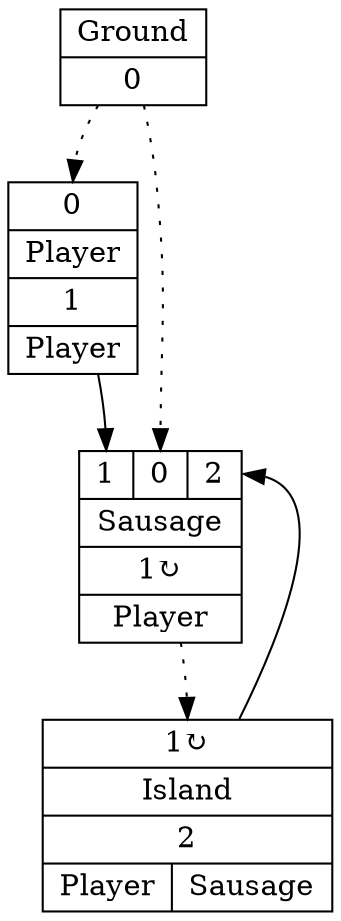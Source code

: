 digraph G {
node [shape=record];
Player[ label ="{{<GroundP>0}|{Player}|<PlayerOUT>1|{Player}}"];
Ground[ label ="{{Ground}|<GroundOUT>0}"];
Sausage[ label ="{{<Player>1|<GroundP>0|<Island>2}|{Sausage}|<SausageOUT>1&#8635;|{Player}}"];
Island[ label ="{{<SausageP>1&#8635;}|{Island}|<IslandOUT>2|{Player|Sausage}}"];
	"Ground" -> "Player":GroundP [style=dotted];
	"Player" -> "Sausage":Player;
	"Ground" -> "Sausage":GroundP [style=dotted];
	"Sausage" -> "Island":SausageP [style=dotted];
	"Island" -> "Sausage":Island;
}